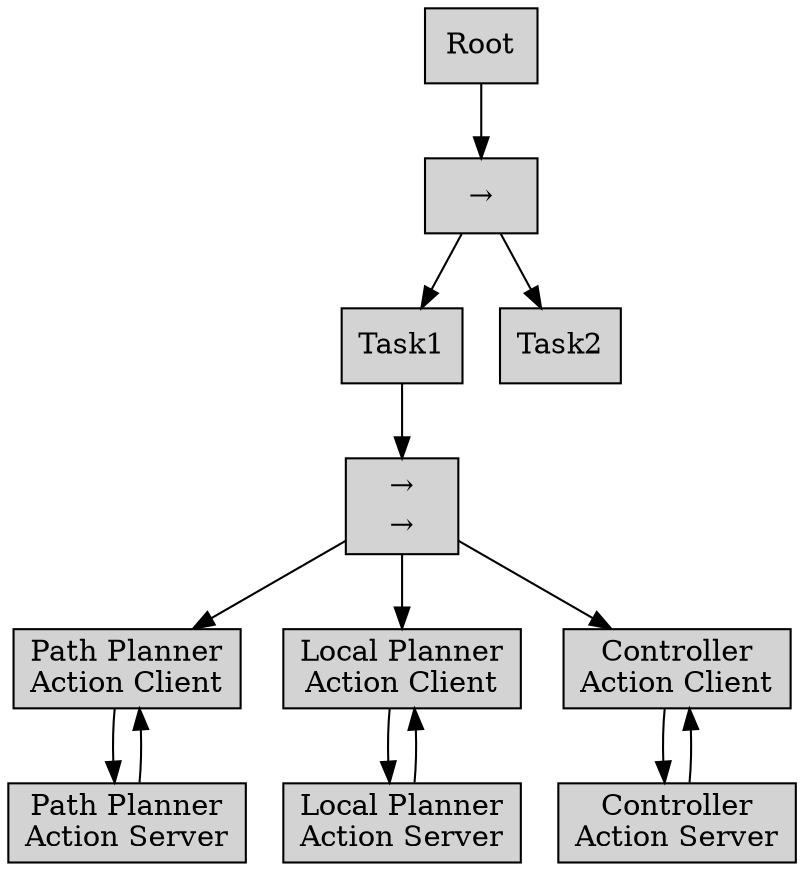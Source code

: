 digraph BehavioralTree {
    // Define the nodes (leafs and control nodes)

    // Circular leaf nodes
    node [shape=box, style=filled, fillcolor=lightgray];

    // Define the "sequenceShape" with a larger arrow label
    sequenceShape [label=<<TABLE BORDER="0" CELLBORDER="0" CELLSPACING="0">
      <TR><TD PORT="arrow">→</TD></TR>
    </TABLE>>, shape=box];

    // Define the "parallelShape" with two parallel arrows
    parallelShape [label=<<TABLE BORDER="0" CELLBORDER="0" CELLSPACING="0">
      <TR><TD PORT="arrow1">→</TD></TR>
      <TR><TD PORT="arrow2">→</TD></TR>
    </TABLE>>, shape=box];

    // Leaf nodes
    PP_Client [label="Path Planner\nAction Client"];
    LP_client [label="Local Planner\nAction Client"];
    Contr_client [label="Controller\nAction Client"]; // You can specify the actual action here

    // Control nodes
    Root [label="Root", shape=box];
    Task1 [label="Task1", shape=box];
    Task2 [label="Task2", shape=box];

    Root->sequenceShape
    sequenceShape->Task1;
    sequenceShape->Task2;
    // Add any other control nodes if necessary


    // Define the edges between nodes
    Task1 -> parallelShape -> PP_Client;
    parallelShape-> LP_client;
    parallelShape->Contr_client;

    // server nodes
    PP_server [label="Path Planner\nAction Server"];
    LP_server [label="Local Planner\nAction Server"];
    Contr_server [label="Controller\nAction Server"]; // You can specify the actual action here

    // Define the edges between nodes
    PP_Client -> PP_server;PP_server ->PP_Client;
    LP_client -> LP_server;LP_server ->LP_client;
    Contr_client -> Contr_server;Contr_server ->Contr_client;
}